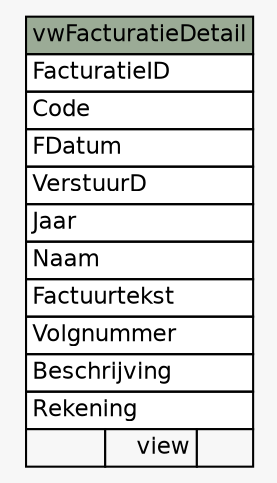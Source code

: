 // dot 2.40.1 on Linux 4.19.0-5-amd64
// SchemaSpy rev 590
digraph "vwFacturatieDetail" {
  graph [
    rankdir="RL"
    bgcolor="#f7f7f7"
    nodesep="0.18"
    ranksep="0.46"
    fontname="Helvetica"
    fontsize="11"
  ];
  node [
    fontname="Helvetica"
    fontsize="11"
    shape="plaintext"
  ];
  edge [
    arrowsize="0.8"
  ];
  "vwFacturatieDetail" [
    label=<
    <TABLE BORDER="0" CELLBORDER="1" CELLSPACING="0" BGCOLOR="#ffffff">
      <TR><TD COLSPAN="3" BGCOLOR="#9bab96" ALIGN="CENTER">vwFacturatieDetail</TD></TR>
      <TR><TD PORT="FacturatieID" COLSPAN="3" ALIGN="LEFT">FacturatieID</TD></TR>
      <TR><TD PORT="Code" COLSPAN="3" ALIGN="LEFT">Code</TD></TR>
      <TR><TD PORT="FDatum" COLSPAN="3" ALIGN="LEFT">FDatum</TD></TR>
      <TR><TD PORT="VerstuurD" COLSPAN="3" ALIGN="LEFT">VerstuurD</TD></TR>
      <TR><TD PORT="Jaar" COLSPAN="3" ALIGN="LEFT">Jaar</TD></TR>
      <TR><TD PORT="Naam" COLSPAN="3" ALIGN="LEFT">Naam</TD></TR>
      <TR><TD PORT="Factuurtekst" COLSPAN="3" ALIGN="LEFT">Factuurtekst</TD></TR>
      <TR><TD PORT="Volgnummer" COLSPAN="3" ALIGN="LEFT">Volgnummer</TD></TR>
      <TR><TD PORT="Beschrijving" COLSPAN="3" ALIGN="LEFT">Beschrijving</TD></TR>
      <TR><TD PORT="Rekening" COLSPAN="3" ALIGN="LEFT">Rekening</TD></TR>
      <TR><TD ALIGN="LEFT" BGCOLOR="#f7f7f7">  </TD><TD ALIGN="RIGHT" BGCOLOR="#f7f7f7">view</TD><TD ALIGN="RIGHT" BGCOLOR="#f7f7f7">  </TD></TR>
    </TABLE>>
    URL="tables/vwFacturatieDetail.html"
    tooltip="vwFacturatieDetail"
  ];
}
